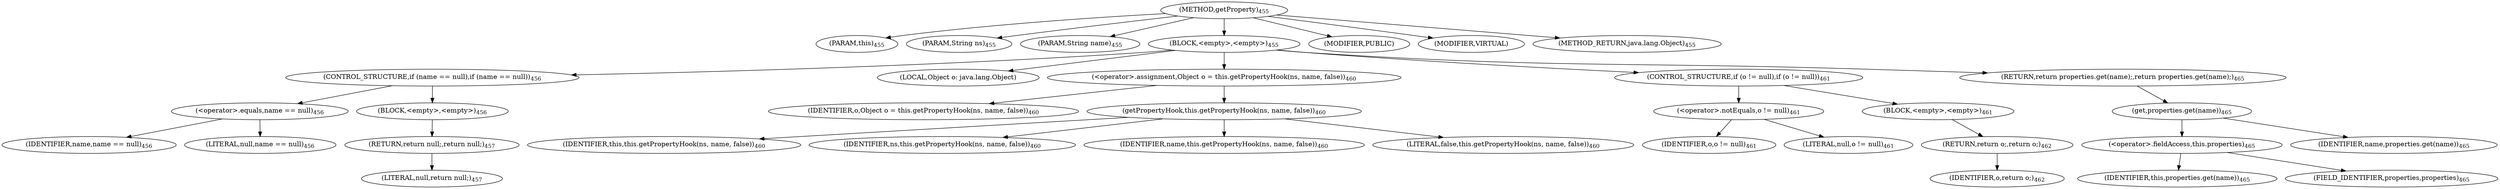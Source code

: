 digraph "getProperty" {  
"673" [label = <(METHOD,getProperty)<SUB>455</SUB>> ]
"33" [label = <(PARAM,this)<SUB>455</SUB>> ]
"674" [label = <(PARAM,String ns)<SUB>455</SUB>> ]
"675" [label = <(PARAM,String name)<SUB>455</SUB>> ]
"676" [label = <(BLOCK,&lt;empty&gt;,&lt;empty&gt;)<SUB>455</SUB>> ]
"677" [label = <(CONTROL_STRUCTURE,if (name == null),if (name == null))<SUB>456</SUB>> ]
"678" [label = <(&lt;operator&gt;.equals,name == null)<SUB>456</SUB>> ]
"679" [label = <(IDENTIFIER,name,name == null)<SUB>456</SUB>> ]
"680" [label = <(LITERAL,null,name == null)<SUB>456</SUB>> ]
"681" [label = <(BLOCK,&lt;empty&gt;,&lt;empty&gt;)<SUB>456</SUB>> ]
"682" [label = <(RETURN,return null;,return null;)<SUB>457</SUB>> ]
"683" [label = <(LITERAL,null,return null;)<SUB>457</SUB>> ]
"684" [label = <(LOCAL,Object o: java.lang.Object)> ]
"685" [label = <(&lt;operator&gt;.assignment,Object o = this.getPropertyHook(ns, name, false))<SUB>460</SUB>> ]
"686" [label = <(IDENTIFIER,o,Object o = this.getPropertyHook(ns, name, false))<SUB>460</SUB>> ]
"687" [label = <(getPropertyHook,this.getPropertyHook(ns, name, false))<SUB>460</SUB>> ]
"32" [label = <(IDENTIFIER,this,this.getPropertyHook(ns, name, false))<SUB>460</SUB>> ]
"688" [label = <(IDENTIFIER,ns,this.getPropertyHook(ns, name, false))<SUB>460</SUB>> ]
"689" [label = <(IDENTIFIER,name,this.getPropertyHook(ns, name, false))<SUB>460</SUB>> ]
"690" [label = <(LITERAL,false,this.getPropertyHook(ns, name, false))<SUB>460</SUB>> ]
"691" [label = <(CONTROL_STRUCTURE,if (o != null),if (o != null))<SUB>461</SUB>> ]
"692" [label = <(&lt;operator&gt;.notEquals,o != null)<SUB>461</SUB>> ]
"693" [label = <(IDENTIFIER,o,o != null)<SUB>461</SUB>> ]
"694" [label = <(LITERAL,null,o != null)<SUB>461</SUB>> ]
"695" [label = <(BLOCK,&lt;empty&gt;,&lt;empty&gt;)<SUB>461</SUB>> ]
"696" [label = <(RETURN,return o;,return o;)<SUB>462</SUB>> ]
"697" [label = <(IDENTIFIER,o,return o;)<SUB>462</SUB>> ]
"698" [label = <(RETURN,return properties.get(name);,return properties.get(name);)<SUB>465</SUB>> ]
"699" [label = <(get,properties.get(name))<SUB>465</SUB>> ]
"700" [label = <(&lt;operator&gt;.fieldAccess,this.properties)<SUB>465</SUB>> ]
"701" [label = <(IDENTIFIER,this,properties.get(name))<SUB>465</SUB>> ]
"702" [label = <(FIELD_IDENTIFIER,properties,properties)<SUB>465</SUB>> ]
"703" [label = <(IDENTIFIER,name,properties.get(name))<SUB>465</SUB>> ]
"704" [label = <(MODIFIER,PUBLIC)> ]
"705" [label = <(MODIFIER,VIRTUAL)> ]
"706" [label = <(METHOD_RETURN,java.lang.Object)<SUB>455</SUB>> ]
  "673" -> "33" 
  "673" -> "674" 
  "673" -> "675" 
  "673" -> "676" 
  "673" -> "704" 
  "673" -> "705" 
  "673" -> "706" 
  "676" -> "677" 
  "676" -> "684" 
  "676" -> "685" 
  "676" -> "691" 
  "676" -> "698" 
  "677" -> "678" 
  "677" -> "681" 
  "678" -> "679" 
  "678" -> "680" 
  "681" -> "682" 
  "682" -> "683" 
  "685" -> "686" 
  "685" -> "687" 
  "687" -> "32" 
  "687" -> "688" 
  "687" -> "689" 
  "687" -> "690" 
  "691" -> "692" 
  "691" -> "695" 
  "692" -> "693" 
  "692" -> "694" 
  "695" -> "696" 
  "696" -> "697" 
  "698" -> "699" 
  "699" -> "700" 
  "699" -> "703" 
  "700" -> "701" 
  "700" -> "702" 
}
